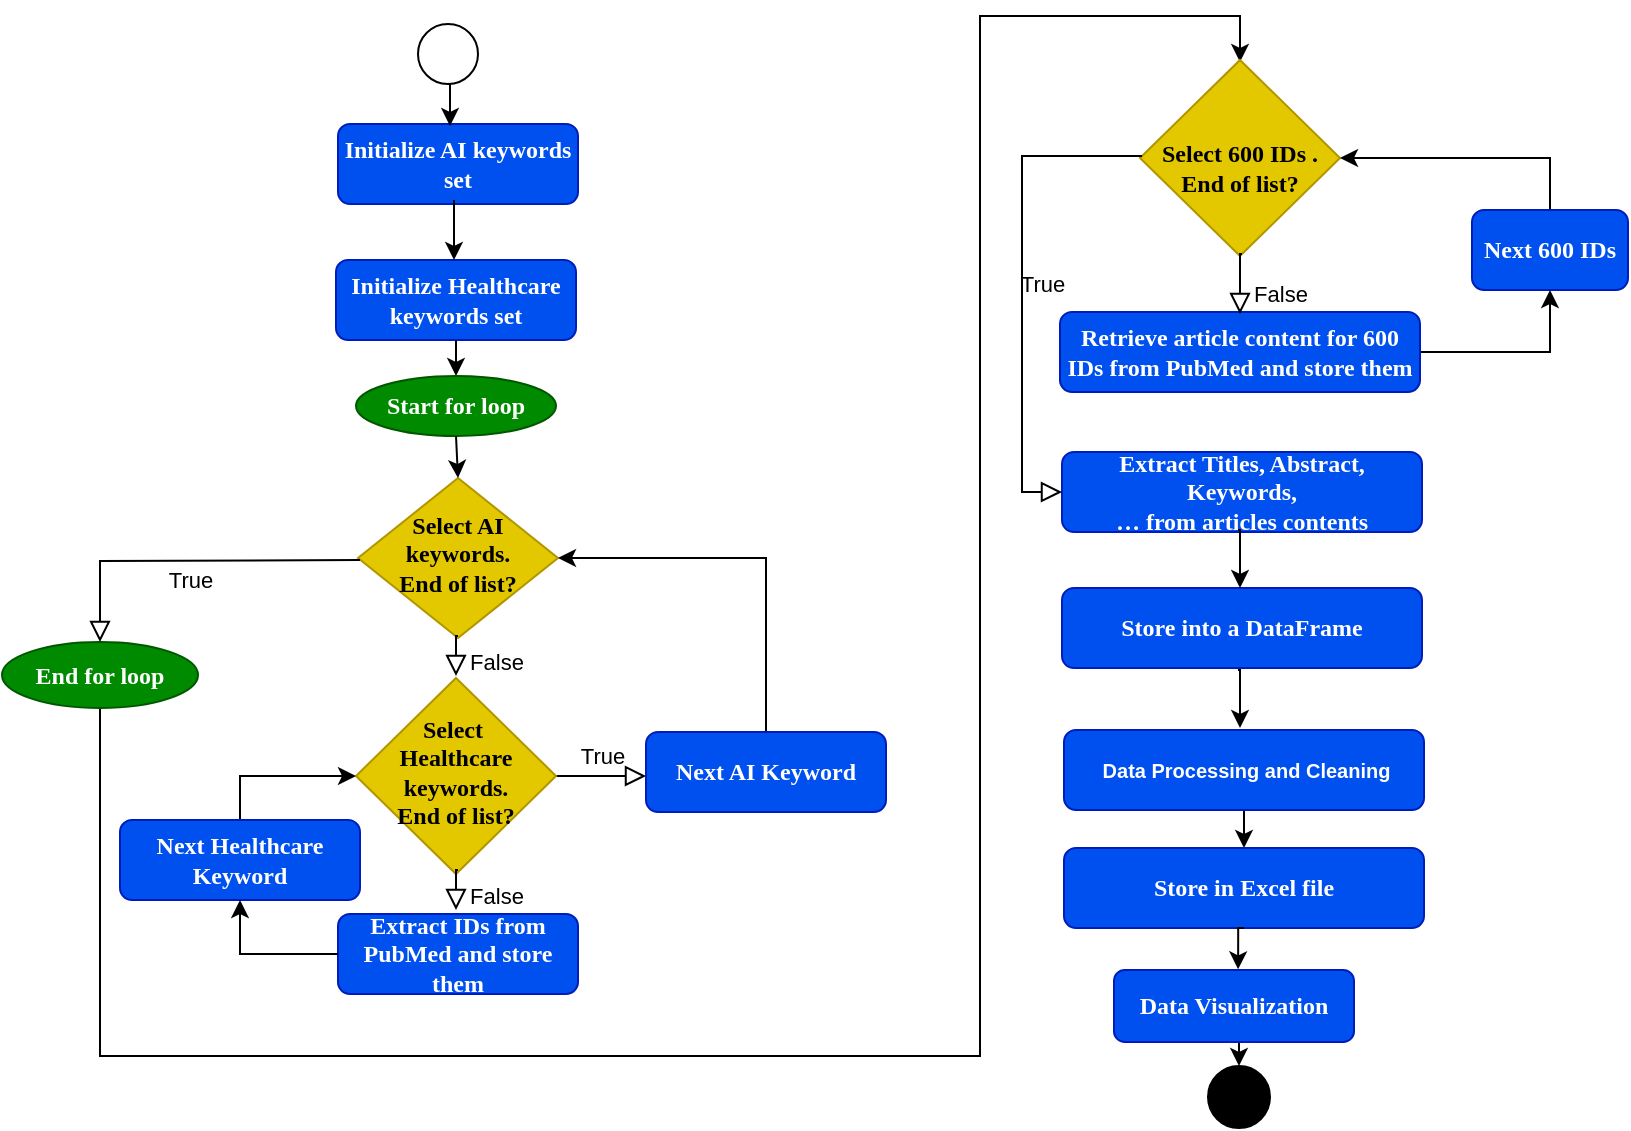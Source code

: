 <mxfile version="24.7.1" type="github">
  <diagram id="C5RBs43oDa-KdzZeNtuy" name="Page-1">
    <mxGraphModel dx="786" dy="433" grid="1" gridSize="10" guides="1" tooltips="1" connect="1" arrows="1" fold="1" page="1" pageScale="1" pageWidth="827" pageHeight="1169" math="0" shadow="0">
      <root>
        <mxCell id="WIyWlLk6GJQsqaUBKTNV-0" />
        <mxCell id="WIyWlLk6GJQsqaUBKTNV-1" parent="WIyWlLk6GJQsqaUBKTNV-0" />
        <mxCell id="WIyWlLk6GJQsqaUBKTNV-3" value="&lt;p style=&quot;margin-top: 0pt; margin-bottom: 0pt; margin-left: 0in; direction: ltr; unicode-bidi: embed; word-break: normal;&quot;&gt;&lt;span style=&quot;font-family: Calibri; font-weight: bold;&quot;&gt;&lt;font style=&quot;font-size: 12px;&quot;&gt;Initialize Healthcare keywords set&lt;/font&gt;&lt;/span&gt;&lt;/p&gt;" style="rounded=1;whiteSpace=wrap;html=1;fontSize=12;glass=0;strokeWidth=1;shadow=0;fillColor=#0050ef;fontColor=#ffffff;strokeColor=#001DBC;" parent="WIyWlLk6GJQsqaUBKTNV-1" vertex="1">
          <mxGeometry x="175" y="132" width="120" height="40" as="geometry" />
        </mxCell>
        <mxCell id="WIyWlLk6GJQsqaUBKTNV-6" value="&lt;p style=&quot;margin-top: 0pt; margin-bottom: 0pt; margin-left: 0in; direction: ltr; unicode-bidi: embed; word-break: normal;&quot;&gt;&lt;span style=&quot;font-family: Calibri; font-weight: bold;&quot;&gt;&lt;font style=&quot;font-size: 12px;&quot;&gt;Select AI keywords.&lt;/font&gt;&lt;/span&gt;&lt;/p&gt;&lt;p style=&quot;margin-top: 0pt; margin-bottom: 0pt; margin-left: 0in; direction: ltr; unicode-bidi: embed; word-break: normal;&quot;&gt;&lt;span style=&quot;font-family: Calibri; font-weight: bold;&quot;&gt;&lt;font style=&quot;font-size: 12px;&quot;&gt;End of list?&lt;/font&gt;&lt;/span&gt;&lt;/p&gt;" style="rhombus;whiteSpace=wrap;html=1;shadow=0;fontFamily=Helvetica;fontSize=12;align=center;strokeWidth=1;spacing=6;spacingTop=-4;fillColor=#e3c800;fontColor=#000000;strokeColor=#B09500;" parent="WIyWlLk6GJQsqaUBKTNV-1" vertex="1">
          <mxGeometry x="186" y="241" width="100" height="80" as="geometry" />
        </mxCell>
        <mxCell id="WIyWlLk6GJQsqaUBKTNV-9" value="True" style="edgeStyle=orthogonalEdgeStyle;rounded=0;html=1;jettySize=auto;orthogonalLoop=1;fontSize=11;endArrow=block;endFill=0;endSize=8;strokeWidth=1;shadow=0;labelBackgroundColor=none;" parent="WIyWlLk6GJQsqaUBKTNV-1" source="WIyWlLk6GJQsqaUBKTNV-10" target="WIyWlLk6GJQsqaUBKTNV-12" edge="1">
          <mxGeometry y="10" relative="1" as="geometry">
            <mxPoint as="offset" />
            <Array as="points">
              <mxPoint x="320" y="390" />
              <mxPoint x="320" y="390" />
            </Array>
          </mxGeometry>
        </mxCell>
        <mxCell id="WIyWlLk6GJQsqaUBKTNV-10" value="&lt;p style=&quot;margin-top: 0pt; margin-bottom: 0pt; margin-left: 0in; direction: ltr; unicode-bidi: embed; word-break: normal;&quot;&gt;&lt;span style=&quot;font-family: Calibri; font-weight: bold;&quot;&gt;&lt;font style=&quot;font-size: 12px;&quot;&gt;Select&amp;nbsp;&lt;/font&gt;&lt;/span&gt;&lt;/p&gt;&lt;p style=&quot;margin-top: 0pt; margin-bottom: 0pt; margin-left: 0in; direction: ltr; unicode-bidi: embed; word-break: normal;&quot;&gt;&lt;span style=&quot;font-family: Calibri; font-weight: bold;&quot;&gt;&lt;font style=&quot;font-size: 12px;&quot;&gt;Healthcare keywords.&lt;/font&gt;&lt;/span&gt;&lt;/p&gt;&lt;p style=&quot;margin-top: 0pt; margin-bottom: 0pt; margin-left: 0in; direction: ltr; unicode-bidi: embed; word-break: normal;&quot;&gt;&lt;span style=&quot;font-family: Calibri; font-weight: bold;&quot;&gt;&lt;font style=&quot;font-size: 12px;&quot;&gt;End of list?&lt;/font&gt;&lt;/span&gt;&lt;/p&gt;" style="rhombus;whiteSpace=wrap;html=1;shadow=0;fontFamily=Helvetica;fontSize=12;align=center;strokeWidth=1;spacing=6;spacingTop=-4;fillColor=#e3c800;fontColor=#000000;strokeColor=#B09500;" parent="WIyWlLk6GJQsqaUBKTNV-1" vertex="1">
          <mxGeometry x="185" y="341" width="100" height="98" as="geometry" />
        </mxCell>
        <mxCell id="WIyWlLk6GJQsqaUBKTNV-11" value="&lt;p style=&quot;margin-top: 0pt; margin-bottom: 0pt; margin-left: 0in; direction: ltr; unicode-bidi: embed; word-break: normal;&quot;&gt;&lt;span style=&quot;font-family: Calibri; font-weight: bold;&quot;&gt;&lt;font style=&quot;font-size: 12px;&quot;&gt;Extract IDs from PubMed and store&lt;br/&gt;them&lt;/font&gt;&lt;/span&gt;&lt;/p&gt;" style="rounded=1;whiteSpace=wrap;html=1;fontSize=12;glass=0;strokeWidth=1;shadow=0;fillColor=#0050ef;fontColor=#ffffff;strokeColor=#001DBC;" parent="WIyWlLk6GJQsqaUBKTNV-1" vertex="1">
          <mxGeometry x="176" y="459" width="120" height="40" as="geometry" />
        </mxCell>
        <mxCell id="wZqffkMJ2ituIeMjyzKD-14" style="edgeStyle=orthogonalEdgeStyle;rounded=0;orthogonalLoop=1;jettySize=auto;html=1;exitX=0.5;exitY=0;exitDx=0;exitDy=0;entryX=1;entryY=0.5;entryDx=0;entryDy=0;" parent="WIyWlLk6GJQsqaUBKTNV-1" source="WIyWlLk6GJQsqaUBKTNV-12" target="WIyWlLk6GJQsqaUBKTNV-6" edge="1">
          <mxGeometry relative="1" as="geometry" />
        </mxCell>
        <mxCell id="WIyWlLk6GJQsqaUBKTNV-12" value="&lt;p style=&quot;margin-top: 0pt; margin-bottom: 0pt; margin-left: 0in; direction: ltr; unicode-bidi: embed; word-break: normal;&quot;&gt;&lt;span style=&quot;font-family: Calibri; font-weight: bold;&quot;&gt;&lt;font style=&quot;font-size: 12px;&quot;&gt;Next AI Keyword&lt;/font&gt;&lt;/span&gt;&lt;/p&gt;" style="rounded=1;whiteSpace=wrap;html=1;fontSize=12;glass=0;strokeWidth=1;shadow=0;fillColor=#0050ef;fontColor=#ffffff;strokeColor=#001DBC;" parent="WIyWlLk6GJQsqaUBKTNV-1" vertex="1">
          <mxGeometry x="330" y="368" width="120" height="40" as="geometry" />
        </mxCell>
        <mxCell id="AdelypCkZsyUj6Ug60hP-0" value="&lt;p style=&quot;margin-top: 0pt; margin-bottom: 0pt; margin-left: 0in; direction: ltr; unicode-bidi: embed; word-break: normal;&quot;&gt;&lt;span style=&quot;font-family: Calibri; font-weight: bold;&quot;&gt;&lt;font style=&quot;font-size: 12px;&quot;&gt;Initialize AI keywords set&lt;/font&gt;&lt;/span&gt;&lt;/p&gt;" style="rounded=1;whiteSpace=wrap;html=1;fontSize=12;glass=0;strokeWidth=1;shadow=0;align=center;fillColor=#0050ef;fontColor=#ffffff;strokeColor=#001DBC;" parent="WIyWlLk6GJQsqaUBKTNV-1" vertex="1">
          <mxGeometry x="176" y="64" width="120" height="40" as="geometry" />
        </mxCell>
        <mxCell id="AdelypCkZsyUj6Ug60hP-2" value="" style="edgeStyle=orthogonalEdgeStyle;rounded=0;orthogonalLoop=1;jettySize=auto;html=1;" parent="WIyWlLk6GJQsqaUBKTNV-1" edge="1">
          <mxGeometry relative="1" as="geometry">
            <mxPoint x="234" y="102" as="sourcePoint" />
            <mxPoint x="234" y="132" as="targetPoint" />
          </mxGeometry>
        </mxCell>
        <mxCell id="AdelypCkZsyUj6Ug60hP-3" value="" style="ellipse;whiteSpace=wrap;html=1;aspect=fixed;" parent="WIyWlLk6GJQsqaUBKTNV-1" vertex="1">
          <mxGeometry x="216" y="14" width="30" height="30" as="geometry" />
        </mxCell>
        <mxCell id="AdelypCkZsyUj6Ug60hP-4" value="" style="edgeStyle=orthogonalEdgeStyle;rounded=0;orthogonalLoop=1;jettySize=auto;html=1;exitX=0.5;exitY=1;exitDx=0;exitDy=0;" parent="WIyWlLk6GJQsqaUBKTNV-1" source="AdelypCkZsyUj6Ug60hP-3" edge="1">
          <mxGeometry relative="1" as="geometry">
            <mxPoint x="232" y="50" as="sourcePoint" />
            <mxPoint x="232" y="65" as="targetPoint" />
          </mxGeometry>
        </mxCell>
        <mxCell id="AdelypCkZsyUj6Ug60hP-7" value="" style="endArrow=classic;html=1;rounded=0;exitX=0.5;exitY=1;exitDx=0;exitDy=0;" parent="WIyWlLk6GJQsqaUBKTNV-1" source="WIyWlLk6GJQsqaUBKTNV-3" target="AdelypCkZsyUj6Ug60hP-8" edge="1">
          <mxGeometry width="50" height="50" relative="1" as="geometry">
            <mxPoint x="265" y="270" as="sourcePoint" />
            <mxPoint x="235" y="200" as="targetPoint" />
          </mxGeometry>
        </mxCell>
        <mxCell id="AdelypCkZsyUj6Ug60hP-8" value="&lt;p style=&quot;language:en-US;margin-top:0pt;margin-bottom:0pt;margin-left:0in;&lt;br/&gt;text-align:left;direction:ltr;unicode-bidi:embed;mso-line-break-override:none;&lt;br/&gt;word-break:normal;punctuation-wrap:hanging&quot;&gt;&lt;span style=&quot;font-family: Calibri;&quot;&gt;&lt;font style=&quot;font-size: 12px;&quot;&gt;&lt;b&gt;Start for loop&lt;/b&gt;&lt;/font&gt;&lt;/span&gt;&lt;/p&gt;" style="ellipse;whiteSpace=wrap;html=1;fillColor=#008a00;fontColor=#ffffff;strokeColor=#005700;" parent="WIyWlLk6GJQsqaUBKTNV-1" vertex="1">
          <mxGeometry x="185" y="190" width="100" height="30" as="geometry" />
        </mxCell>
        <mxCell id="AdelypCkZsyUj6Ug60hP-9" value="" style="endArrow=classic;html=1;rounded=0;entryX=0.5;entryY=0;entryDx=0;entryDy=0;exitX=0.5;exitY=1;exitDx=0;exitDy=0;" parent="WIyWlLk6GJQsqaUBKTNV-1" source="AdelypCkZsyUj6Ug60hP-8" target="WIyWlLk6GJQsqaUBKTNV-6" edge="1">
          <mxGeometry width="50" height="50" relative="1" as="geometry">
            <mxPoint x="265" y="270" as="sourcePoint" />
            <mxPoint x="315" y="220" as="targetPoint" />
          </mxGeometry>
        </mxCell>
        <mxCell id="wZqffkMJ2ituIeMjyzKD-0" value="False" style="rounded=0;html=1;jettySize=auto;orthogonalLoop=1;fontSize=11;endArrow=block;endFill=0;endSize=8;strokeWidth=1;shadow=0;labelBackgroundColor=none;edgeStyle=orthogonalEdgeStyle;" parent="WIyWlLk6GJQsqaUBKTNV-1" edge="1">
          <mxGeometry x="0.333" y="20" relative="1" as="geometry">
            <mxPoint as="offset" />
            <mxPoint x="236" y="320" as="sourcePoint" />
            <mxPoint x="235" y="340" as="targetPoint" />
          </mxGeometry>
        </mxCell>
        <mxCell id="wZqffkMJ2ituIeMjyzKD-12" style="edgeStyle=orthogonalEdgeStyle;rounded=0;orthogonalLoop=1;jettySize=auto;html=1;exitX=0.5;exitY=0;exitDx=0;exitDy=0;entryX=0;entryY=0.5;entryDx=0;entryDy=0;" parent="WIyWlLk6GJQsqaUBKTNV-1" source="wZqffkMJ2ituIeMjyzKD-1" target="WIyWlLk6GJQsqaUBKTNV-10" edge="1">
          <mxGeometry relative="1" as="geometry" />
        </mxCell>
        <mxCell id="wZqffkMJ2ituIeMjyzKD-1" value="&lt;p style=&quot;margin-top: 0pt; margin-bottom: 0pt; margin-left: 0in; direction: ltr; unicode-bidi: embed; word-break: normal;&quot;&gt;&lt;span style=&quot;font-family: Calibri; font-weight: bold;&quot;&gt;&lt;font style=&quot;font-size: 12px;&quot;&gt;Next Healthcare Keyword&lt;/font&gt;&lt;/span&gt;&lt;/p&gt;" style="rounded=1;whiteSpace=wrap;html=1;fontSize=12;glass=0;strokeWidth=1;shadow=0;fillColor=#0050ef;fontColor=#ffffff;strokeColor=#001DBC;" parent="WIyWlLk6GJQsqaUBKTNV-1" vertex="1">
          <mxGeometry x="67" y="412" width="120" height="40" as="geometry" />
        </mxCell>
        <mxCell id="wZqffkMJ2ituIeMjyzKD-5" value="False" style="rounded=0;html=1;jettySize=auto;orthogonalLoop=1;fontSize=11;endArrow=block;endFill=0;endSize=8;strokeWidth=1;shadow=0;labelBackgroundColor=none;edgeStyle=orthogonalEdgeStyle;" parent="WIyWlLk6GJQsqaUBKTNV-1" edge="1">
          <mxGeometry x="0.333" y="20" relative="1" as="geometry">
            <mxPoint as="offset" />
            <mxPoint x="236" y="437" as="sourcePoint" />
            <mxPoint x="235" y="457" as="targetPoint" />
          </mxGeometry>
        </mxCell>
        <mxCell id="wZqffkMJ2ituIeMjyzKD-7" style="edgeStyle=orthogonalEdgeStyle;rounded=0;orthogonalLoop=1;jettySize=auto;html=1;exitX=0;exitY=0.5;exitDx=0;exitDy=0;entryX=0.5;entryY=1;entryDx=0;entryDy=0;" parent="WIyWlLk6GJQsqaUBKTNV-1" source="WIyWlLk6GJQsqaUBKTNV-11" target="wZqffkMJ2ituIeMjyzKD-1" edge="1">
          <mxGeometry relative="1" as="geometry" />
        </mxCell>
        <mxCell id="wZqffkMJ2ituIeMjyzKD-21" style="edgeStyle=orthogonalEdgeStyle;rounded=0;orthogonalLoop=1;jettySize=auto;html=1;exitX=0.5;exitY=1;exitDx=0;exitDy=0;" parent="WIyWlLk6GJQsqaUBKTNV-1" source="wZqffkMJ2ituIeMjyzKD-15" edge="1">
          <mxGeometry relative="1" as="geometry">
            <mxPoint x="627" y="32.98" as="targetPoint" />
            <Array as="points">
              <mxPoint x="57" y="530" />
              <mxPoint x="497" y="530" />
              <mxPoint x="497" y="10" />
              <mxPoint x="627" y="10" />
            </Array>
          </mxGeometry>
        </mxCell>
        <mxCell id="wZqffkMJ2ituIeMjyzKD-15" value="&lt;p style=&quot;language:en-US;margin-top:0pt;margin-bottom:0pt;margin-left:0in;&lt;br/&gt;text-align:left;direction:ltr;unicode-bidi:embed;mso-line-break-override:none;&lt;br/&gt;word-break:normal;punctuation-wrap:hanging&quot;&gt;&lt;span style=&quot;font-family: Calibri;&quot;&gt;&lt;b style=&quot;&quot;&gt;&lt;font style=&quot;font-size: 12px;&quot;&gt;End for loop&lt;/font&gt;&lt;/b&gt;&lt;/span&gt;&lt;/p&gt;" style="ellipse;whiteSpace=wrap;html=1;fillColor=#008a00;fontColor=#ffffff;strokeColor=#005700;" parent="WIyWlLk6GJQsqaUBKTNV-1" vertex="1">
          <mxGeometry x="8" y="323" width="98" height="33" as="geometry" />
        </mxCell>
        <mxCell id="wZqffkMJ2ituIeMjyzKD-16" value="True" style="edgeStyle=orthogonalEdgeStyle;rounded=0;html=1;jettySize=auto;orthogonalLoop=1;fontSize=11;endArrow=block;endFill=0;endSize=8;strokeWidth=1;shadow=0;labelBackgroundColor=none;entryX=0.5;entryY=0;entryDx=0;entryDy=0;" parent="WIyWlLk6GJQsqaUBKTNV-1" target="wZqffkMJ2ituIeMjyzKD-15" edge="1">
          <mxGeometry y="10" relative="1" as="geometry">
            <mxPoint as="offset" />
            <mxPoint x="187" y="282" as="sourcePoint" />
            <mxPoint x="67" y="310" as="targetPoint" />
          </mxGeometry>
        </mxCell>
        <mxCell id="wZqffkMJ2ituIeMjyzKD-17" value="&lt;p style=&quot;margin-top: 0pt; margin-bottom: 0pt; margin-left: 0in; direction: ltr; unicode-bidi: embed; word-break: normal;&quot;&gt;&lt;span style=&quot;font-family: Calibri; font-weight: bold;&quot;&gt;&lt;font style=&quot;font-size: 12px;&quot;&gt;&lt;br&gt;&lt;/font&gt;&lt;/span&gt;&lt;/p&gt;&lt;p style=&quot;margin-top: 0pt; margin-bottom: 0pt; margin-left: 0in; direction: ltr; unicode-bidi: embed; word-break: normal;&quot;&gt;&lt;span style=&quot;font-family: Calibri; font-weight: bold;&quot;&gt;&lt;font style=&quot;font-size: 12px;&quot;&gt;Select 600 IDs .&lt;/font&gt;&lt;/span&gt;&lt;/p&gt;&lt;p style=&quot;margin-top: 0pt; margin-bottom: 0pt; margin-left: 0in; direction: ltr; unicode-bidi: embed; word-break: normal;&quot;&gt;&lt;span style=&quot;font-family: Calibri; font-weight: bold; background-color: initial;&quot;&gt;End of list?&lt;/span&gt;&lt;br&gt;&lt;/p&gt;" style="rhombus;whiteSpace=wrap;html=1;shadow=0;fontFamily=Helvetica;fontSize=12;align=center;strokeWidth=1;spacing=6;spacingTop=-4;fillColor=#e3c800;fontColor=#000000;strokeColor=#B09500;" parent="WIyWlLk6GJQsqaUBKTNV-1" vertex="1">
          <mxGeometry x="577" y="32" width="100" height="98" as="geometry" />
        </mxCell>
        <mxCell id="wZqffkMJ2ituIeMjyzKD-22" style="edgeStyle=orthogonalEdgeStyle;rounded=0;orthogonalLoop=1;jettySize=auto;html=1;exitX=0.5;exitY=1;exitDx=0;exitDy=0;" parent="WIyWlLk6GJQsqaUBKTNV-1" source="wZqffkMJ2ituIeMjyzKD-17" target="wZqffkMJ2ituIeMjyzKD-17" edge="1">
          <mxGeometry relative="1" as="geometry" />
        </mxCell>
        <mxCell id="wZqffkMJ2ituIeMjyzKD-37" style="edgeStyle=orthogonalEdgeStyle;rounded=0;orthogonalLoop=1;jettySize=auto;html=1;exitX=0.5;exitY=0;exitDx=0;exitDy=0;entryX=1;entryY=0.5;entryDx=0;entryDy=0;" parent="WIyWlLk6GJQsqaUBKTNV-1" source="wZqffkMJ2ituIeMjyzKD-23" target="wZqffkMJ2ituIeMjyzKD-17" edge="1">
          <mxGeometry relative="1" as="geometry" />
        </mxCell>
        <mxCell id="wZqffkMJ2ituIeMjyzKD-23" value="&lt;p style=&quot;margin-top: 0pt; margin-bottom: 0pt; margin-left: 0in; direction: ltr; unicode-bidi: embed; word-break: normal;&quot;&gt;&lt;span style=&quot;font-family: Calibri; font-weight: bold;&quot;&gt;&lt;font style=&quot;font-size: 12px;&quot;&gt;Next 600 IDs&lt;/font&gt;&lt;/span&gt;&lt;/p&gt;" style="rounded=1;whiteSpace=wrap;html=1;fontSize=12;glass=0;strokeWidth=1;shadow=0;fillColor=#0050ef;fontColor=#ffffff;strokeColor=#001DBC;" parent="WIyWlLk6GJQsqaUBKTNV-1" vertex="1">
          <mxGeometry x="743" y="107" width="78" height="40" as="geometry" />
        </mxCell>
        <mxCell id="wZqffkMJ2ituIeMjyzKD-35" style="edgeStyle=orthogonalEdgeStyle;rounded=0;orthogonalLoop=1;jettySize=auto;html=1;exitX=1;exitY=0.5;exitDx=0;exitDy=0;entryX=0.5;entryY=1;entryDx=0;entryDy=0;" parent="WIyWlLk6GJQsqaUBKTNV-1" source="wZqffkMJ2ituIeMjyzKD-24" target="wZqffkMJ2ituIeMjyzKD-23" edge="1">
          <mxGeometry relative="1" as="geometry" />
        </mxCell>
        <mxCell id="wZqffkMJ2ituIeMjyzKD-24" value="&lt;p style=&quot;margin-top: 0pt; margin-bottom: 0pt; margin-left: 0in; direction: ltr; unicode-bidi: embed; word-break: normal;&quot;&gt;&lt;span style=&quot;font-family: Calibri; font-weight: bold;&quot;&gt;&lt;font style=&quot;font-size: 12px;&quot;&gt;Retrieve article content for 600&lt;br/&gt;IDs from PubMed and store them&lt;/font&gt;&lt;/span&gt;&lt;/p&gt;" style="rounded=1;whiteSpace=wrap;html=1;fontSize=12;glass=0;strokeWidth=1;shadow=0;fillColor=#0050ef;fontColor=#ffffff;strokeColor=#001DBC;" parent="WIyWlLk6GJQsqaUBKTNV-1" vertex="1">
          <mxGeometry x="537" y="158" width="180" height="40" as="geometry" />
        </mxCell>
        <mxCell id="wZqffkMJ2ituIeMjyzKD-25" value="False" style="rounded=0;html=1;jettySize=auto;orthogonalLoop=1;fontSize=11;endArrow=block;endFill=0;endSize=8;strokeWidth=1;shadow=0;labelBackgroundColor=none;edgeStyle=orthogonalEdgeStyle;entryX=0.5;entryY=0;entryDx=0;entryDy=0;" parent="WIyWlLk6GJQsqaUBKTNV-1" edge="1">
          <mxGeometry x="0.333" y="20" relative="1" as="geometry">
            <mxPoint as="offset" />
            <mxPoint x="628" y="129" as="sourcePoint" />
            <mxPoint x="627" y="159" as="targetPoint" />
          </mxGeometry>
        </mxCell>
        <mxCell id="wZqffkMJ2ituIeMjyzKD-38" value="&lt;p style=&quot;margin-top: 0pt; margin-bottom: 0pt; margin-left: 0in; direction: ltr; unicode-bidi: embed; word-break: normal;&quot;&gt;&lt;span style=&quot;font-family: Calibri; font-weight: bold;&quot;&gt;&lt;font style=&quot;font-size: 12px;&quot;&gt;Extract Titles, Abstract, Keywords,&lt;br/&gt;… from articles contents&lt;/font&gt;&lt;/span&gt;&lt;/p&gt;" style="rounded=1;whiteSpace=wrap;html=1;fontSize=12;glass=0;strokeWidth=1;shadow=0;fillColor=#0050ef;fontColor=#ffffff;strokeColor=#001DBC;" parent="WIyWlLk6GJQsqaUBKTNV-1" vertex="1">
          <mxGeometry x="538" y="228" width="180" height="40" as="geometry" />
        </mxCell>
        <mxCell id="wZqffkMJ2ituIeMjyzKD-39" value="True" style="edgeStyle=orthogonalEdgeStyle;rounded=0;html=1;jettySize=auto;orthogonalLoop=1;fontSize=11;endArrow=block;endFill=0;endSize=8;strokeWidth=1;shadow=0;labelBackgroundColor=none;entryX=0;entryY=0.5;entryDx=0;entryDy=0;" parent="WIyWlLk6GJQsqaUBKTNV-1" source="wZqffkMJ2ituIeMjyzKD-17" target="wZqffkMJ2ituIeMjyzKD-38" edge="1">
          <mxGeometry y="10" relative="1" as="geometry">
            <mxPoint as="offset" />
            <mxPoint x="571" y="83" as="sourcePoint" />
            <mxPoint x="621" y="180" as="targetPoint" />
            <Array as="points">
              <mxPoint x="518" y="80" />
              <mxPoint x="518" y="248" />
            </Array>
          </mxGeometry>
        </mxCell>
        <mxCell id="wZqffkMJ2ituIeMjyzKD-43" value="&lt;p style=&quot;margin-top: 0pt; margin-bottom: 0pt; margin-left: 0in; direction: ltr; unicode-bidi: embed; word-break: normal;&quot;&gt;&lt;span style=&quot;font-family: Calibri; font-weight: bold;&quot;&gt;&lt;font style=&quot;font-size: 12px;&quot;&gt;Store into a DataFrame&lt;/font&gt;&lt;/span&gt;&lt;/p&gt;" style="rounded=1;whiteSpace=wrap;html=1;fontSize=12;glass=0;strokeWidth=1;shadow=0;fillColor=#0050ef;fontColor=#ffffff;strokeColor=#001DBC;" parent="WIyWlLk6GJQsqaUBKTNV-1" vertex="1">
          <mxGeometry x="538" y="296" width="180" height="40" as="geometry" />
        </mxCell>
        <mxCell id="wZqffkMJ2ituIeMjyzKD-44" style="edgeStyle=orthogonalEdgeStyle;rounded=0;orthogonalLoop=1;jettySize=auto;html=1;exitX=0.5;exitY=1;exitDx=0;exitDy=0;entryX=0.5;entryY=0;entryDx=0;entryDy=0;" parent="WIyWlLk6GJQsqaUBKTNV-1" edge="1">
          <mxGeometry relative="1" as="geometry">
            <mxPoint x="626" y="337" as="sourcePoint" />
            <mxPoint x="627" y="366" as="targetPoint" />
          </mxGeometry>
        </mxCell>
        <mxCell id="oLhfR5bqaPDUgaWc5Oou-3" style="edgeStyle=orthogonalEdgeStyle;rounded=0;orthogonalLoop=1;jettySize=auto;html=1;exitX=0.5;exitY=1;exitDx=0;exitDy=0;entryX=0.5;entryY=0;entryDx=0;entryDy=0;" edge="1" parent="WIyWlLk6GJQsqaUBKTNV-1" source="wZqffkMJ2ituIeMjyzKD-45" target="wZqffkMJ2ituIeMjyzKD-47">
          <mxGeometry relative="1" as="geometry" />
        </mxCell>
        <mxCell id="wZqffkMJ2ituIeMjyzKD-45" value="&lt;p style=&quot;margin-top: 0pt; margin-bottom: 0pt; margin-left: 0in; direction: ltr; unicode-bidi: embed; word-break: normal;&quot;&gt;&lt;font style=&quot;font-size: 10px;&quot;&gt;&lt;span style=&quot;font-family: Calibri; font-weight: bold;&quot;&gt;&lt;font style=&quot;&quot;&gt;&amp;nbsp;&lt;/font&gt;&lt;/span&gt;&lt;b style=&quot;background-color: initial;&quot;&gt;Data Processing and Cleaning&lt;/b&gt;&lt;/font&gt;&lt;/p&gt;" style="rounded=1;whiteSpace=wrap;html=1;fontSize=12;glass=0;strokeWidth=1;shadow=0;fillColor=#0050ef;fontColor=#ffffff;strokeColor=#001DBC;" parent="WIyWlLk6GJQsqaUBKTNV-1" vertex="1">
          <mxGeometry x="539" y="367" width="180" height="40" as="geometry" />
        </mxCell>
        <mxCell id="wZqffkMJ2ituIeMjyzKD-47" value="&lt;p style=&quot;margin-top: 0pt; margin-bottom: 0pt; margin-left: 0in; direction: ltr; unicode-bidi: embed; word-break: normal;&quot;&gt;&lt;span style=&quot;font-family: Calibri; font-weight: 700; background-color: initial;&quot;&gt;Store in Excel file&lt;/span&gt;&lt;/p&gt;" style="rounded=1;whiteSpace=wrap;html=1;fontSize=12;glass=0;strokeWidth=1;shadow=0;fillColor=#0050ef;fontColor=#ffffff;strokeColor=#001DBC;" parent="WIyWlLk6GJQsqaUBKTNV-1" vertex="1">
          <mxGeometry x="539" y="426" width="180" height="40" as="geometry" />
        </mxCell>
        <mxCell id="wZqffkMJ2ituIeMjyzKD-51" style="edgeStyle=orthogonalEdgeStyle;rounded=0;orthogonalLoop=1;jettySize=auto;html=1;exitX=0.5;exitY=1;exitDx=0;exitDy=0;entryX=0.5;entryY=0;entryDx=0;entryDy=0;" parent="WIyWlLk6GJQsqaUBKTNV-1" edge="1">
          <mxGeometry relative="1" as="geometry">
            <mxPoint x="626" y="267" as="sourcePoint" />
            <mxPoint x="627" y="296" as="targetPoint" />
          </mxGeometry>
        </mxCell>
        <mxCell id="wZqffkMJ2ituIeMjyzKD-52" value="" style="ellipse;whiteSpace=wrap;html=1;aspect=fixed;fillColor=#000000;" parent="WIyWlLk6GJQsqaUBKTNV-1" vertex="1">
          <mxGeometry x="611" y="535" width="31" height="31" as="geometry" />
        </mxCell>
        <mxCell id="oLhfR5bqaPDUgaWc5Oou-4" style="edgeStyle=orthogonalEdgeStyle;rounded=0;orthogonalLoop=1;jettySize=auto;html=1;exitX=0.5;exitY=1;exitDx=0;exitDy=0;entryX=0.467;entryY=0.067;entryDx=0;entryDy=0;entryPerimeter=0;" edge="1" parent="WIyWlLk6GJQsqaUBKTNV-1" source="wZqffkMJ2ituIeMjyzKD-47">
          <mxGeometry relative="1" as="geometry">
            <mxPoint x="626.06" y="486.68" as="targetPoint" />
          </mxGeometry>
        </mxCell>
        <mxCell id="oLhfR5bqaPDUgaWc5Oou-8" style="edgeStyle=orthogonalEdgeStyle;rounded=0;orthogonalLoop=1;jettySize=auto;html=1;exitX=0.5;exitY=1;exitDx=0;exitDy=0;entryX=0.5;entryY=0;entryDx=0;entryDy=0;" edge="1" parent="WIyWlLk6GJQsqaUBKTNV-1" source="oLhfR5bqaPDUgaWc5Oou-6" target="wZqffkMJ2ituIeMjyzKD-52">
          <mxGeometry relative="1" as="geometry" />
        </mxCell>
        <mxCell id="oLhfR5bqaPDUgaWc5Oou-6" value="&lt;span style=&quot;font-family: Calibri; font-weight: 700;&quot;&gt;Data Visualization&lt;/span&gt;" style="rounded=1;whiteSpace=wrap;html=1;fillColor=#0050ef;fontColor=#ffffff;strokeColor=#001DBC;" vertex="1" parent="WIyWlLk6GJQsqaUBKTNV-1">
          <mxGeometry x="564" y="487" width="120" height="36" as="geometry" />
        </mxCell>
      </root>
    </mxGraphModel>
  </diagram>
</mxfile>
